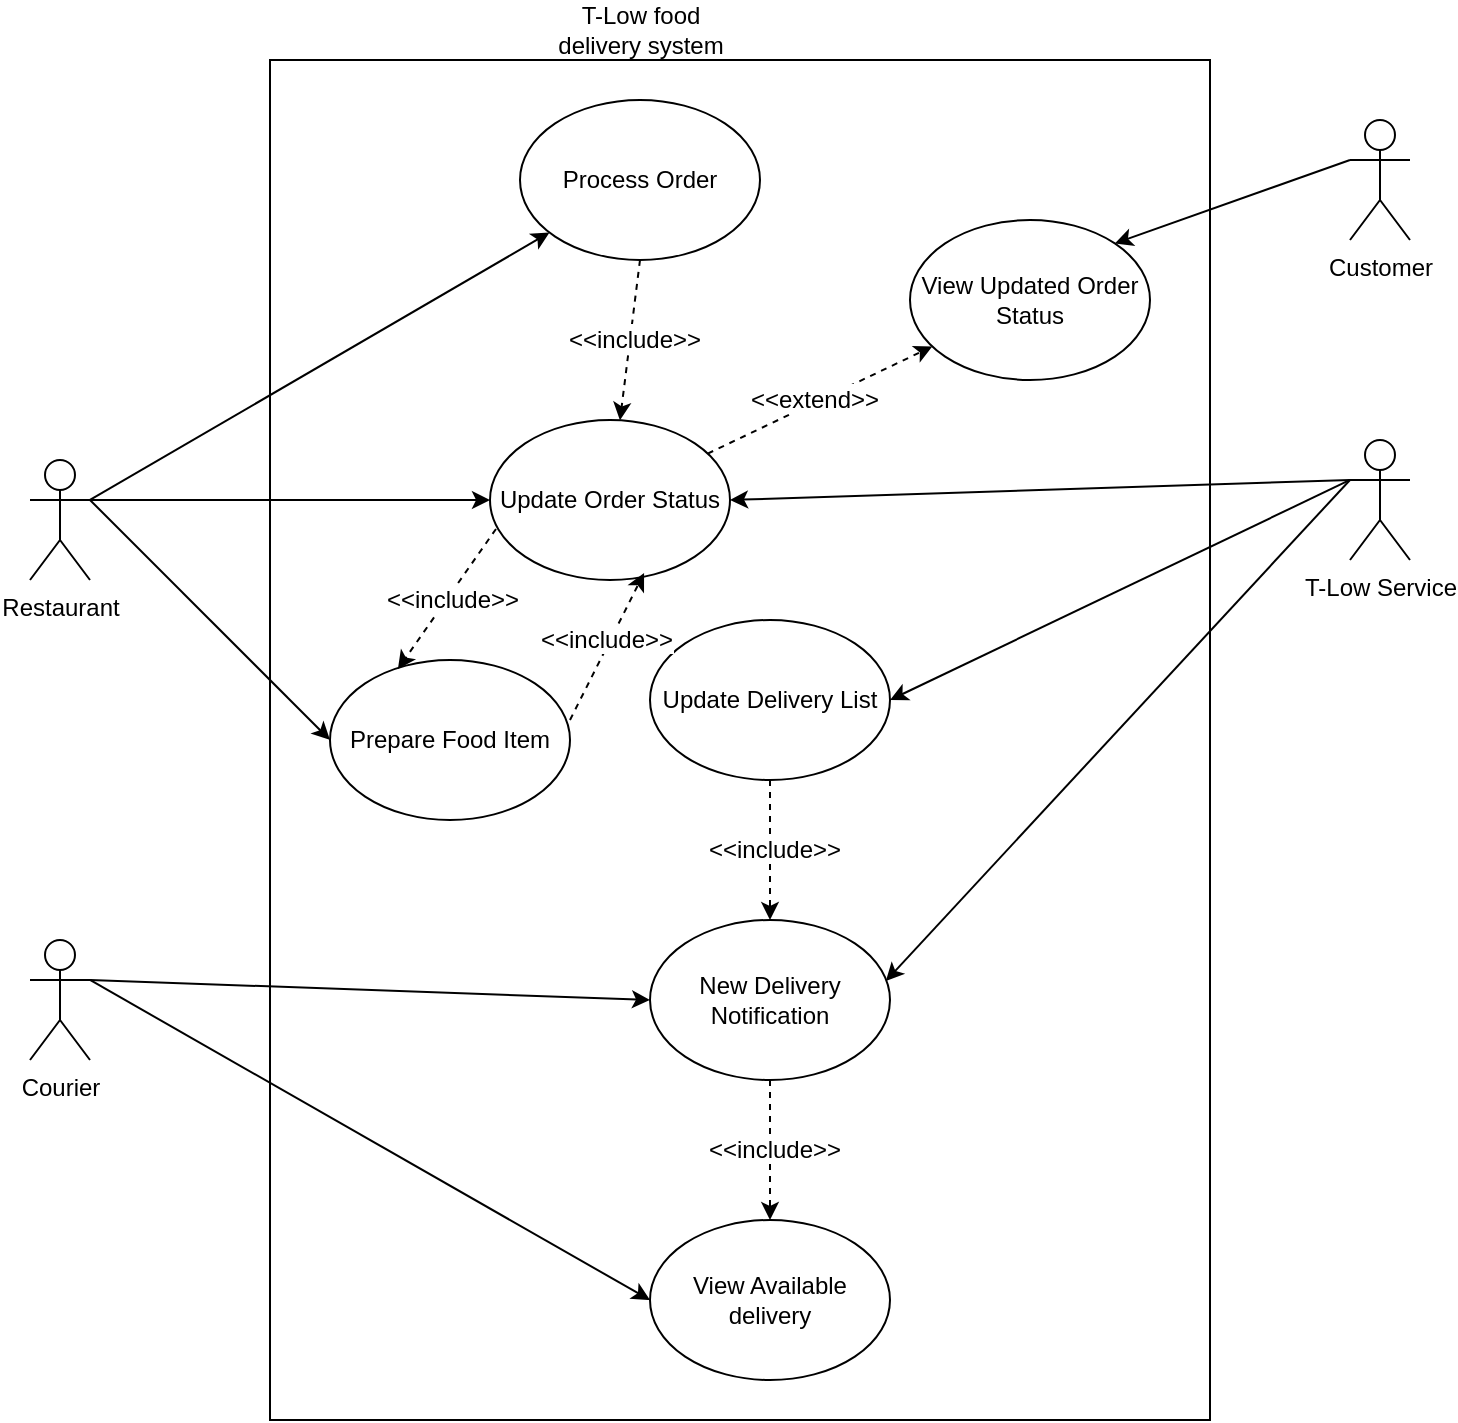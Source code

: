 <mxfile version="17.4.0" type="github">
  <diagram id="Hk2XE8P2p9fJhktpBbua" name="Page-1">
    <mxGraphModel dx="946" dy="1604" grid="1" gridSize="10" guides="1" tooltips="1" connect="1" arrows="1" fold="1" page="1" pageScale="1" pageWidth="850" pageHeight="1100" math="0" shadow="0">
      <root>
        <mxCell id="0" />
        <mxCell id="1" parent="0" />
        <mxCell id="bOuW3gJqVX_yY58FgyjO-1" value="" style="rounded=0;whiteSpace=wrap;html=1;" parent="1" vertex="1">
          <mxGeometry x="360" y="-140" width="470" height="680" as="geometry" />
        </mxCell>
        <mxCell id="bOuW3gJqVX_yY58FgyjO-2" value="T-Low food&lt;br style=&quot;font-size: 12px&quot;&gt;delivery system" style="text;html=1;strokeColor=none;fillColor=none;align=center;verticalAlign=middle;whiteSpace=wrap;rounded=0;fontSize=12;" parent="1" vertex="1">
          <mxGeometry x="497.5" y="-170" width="95" height="30" as="geometry" />
        </mxCell>
        <mxCell id="bOuW3gJqVX_yY58FgyjO-3" value="Restaurant" style="shape=umlActor;verticalLabelPosition=bottom;verticalAlign=top;html=1;outlineConnect=0;" parent="1" vertex="1">
          <mxGeometry x="240" y="60" width="30" height="60" as="geometry" />
        </mxCell>
        <mxCell id="bOuW3gJqVX_yY58FgyjO-4" value="Courier" style="shape=umlActor;verticalLabelPosition=bottom;verticalAlign=top;html=1;outlineConnect=0;" parent="1" vertex="1">
          <mxGeometry x="240" y="300" width="30" height="60" as="geometry" />
        </mxCell>
        <mxCell id="bOuW3gJqVX_yY58FgyjO-6" value="T-Low Service" style="shape=umlActor;verticalLabelPosition=bottom;verticalAlign=top;html=1;outlineConnect=0;" parent="1" vertex="1">
          <mxGeometry x="900" y="50" width="30" height="60" as="geometry" />
        </mxCell>
        <mxCell id="bOuW3gJqVX_yY58FgyjO-7" value="Customer" style="shape=umlActor;verticalLabelPosition=bottom;verticalAlign=top;html=1;outlineConnect=0;" parent="1" vertex="1">
          <mxGeometry x="900" y="-110" width="30" height="60" as="geometry" />
        </mxCell>
        <mxCell id="bOuW3gJqVX_yY58FgyjO-8" value="Process Order" style="ellipse;whiteSpace=wrap;html=1;" parent="1" vertex="1">
          <mxGeometry x="485" y="-120" width="120" height="80" as="geometry" />
        </mxCell>
        <mxCell id="bOuW3gJqVX_yY58FgyjO-10" value="" style="endArrow=classic;html=1;rounded=0;exitX=1;exitY=0.333;exitDx=0;exitDy=0;exitPerimeter=0;" parent="1" source="bOuW3gJqVX_yY58FgyjO-3" target="bOuW3gJqVX_yY58FgyjO-8" edge="1">
          <mxGeometry width="50" height="50" relative="1" as="geometry">
            <mxPoint x="530" y="160" as="sourcePoint" />
            <mxPoint x="580" y="110" as="targetPoint" />
          </mxGeometry>
        </mxCell>
        <mxCell id="bOuW3gJqVX_yY58FgyjO-11" value="Update Order Status" style="ellipse;whiteSpace=wrap;html=1;" parent="1" vertex="1">
          <mxGeometry x="470" y="40" width="120" height="80" as="geometry" />
        </mxCell>
        <mxCell id="bOuW3gJqVX_yY58FgyjO-12" value="" style="endArrow=classic;html=1;rounded=0;exitX=1;exitY=0.333;exitDx=0;exitDy=0;exitPerimeter=0;entryX=0;entryY=0.5;entryDx=0;entryDy=0;" parent="1" source="bOuW3gJqVX_yY58FgyjO-3" target="bOuW3gJqVX_yY58FgyjO-11" edge="1">
          <mxGeometry width="50" height="50" relative="1" as="geometry">
            <mxPoint x="530" y="160" as="sourcePoint" />
            <mxPoint x="580" y="110" as="targetPoint" />
          </mxGeometry>
        </mxCell>
        <mxCell id="bOuW3gJqVX_yY58FgyjO-13" value="" style="endArrow=classic;html=1;rounded=0;exitX=0;exitY=0.333;exitDx=0;exitDy=0;exitPerimeter=0;entryX=1;entryY=0.5;entryDx=0;entryDy=0;" parent="1" source="bOuW3gJqVX_yY58FgyjO-6" target="bOuW3gJqVX_yY58FgyjO-11" edge="1">
          <mxGeometry width="50" height="50" relative="1" as="geometry">
            <mxPoint x="530" y="210" as="sourcePoint" />
            <mxPoint x="580" y="160" as="targetPoint" />
          </mxGeometry>
        </mxCell>
        <mxCell id="bOuW3gJqVX_yY58FgyjO-14" value="Prepare Food Item" style="ellipse;whiteSpace=wrap;html=1;" parent="1" vertex="1">
          <mxGeometry x="390" y="160" width="120" height="80" as="geometry" />
        </mxCell>
        <mxCell id="bOuW3gJqVX_yY58FgyjO-15" value="" style="endArrow=classic;html=1;rounded=0;entryX=0;entryY=0.5;entryDx=0;entryDy=0;" parent="1" target="bOuW3gJqVX_yY58FgyjO-14" edge="1">
          <mxGeometry width="50" height="50" relative="1" as="geometry">
            <mxPoint x="270" y="80" as="sourcePoint" />
            <mxPoint x="580" y="200" as="targetPoint" />
          </mxGeometry>
        </mxCell>
        <mxCell id="bOuW3gJqVX_yY58FgyjO-16" value="Update Delivery List" style="ellipse;whiteSpace=wrap;html=1;" parent="1" vertex="1">
          <mxGeometry x="550" y="140" width="120" height="80" as="geometry" />
        </mxCell>
        <mxCell id="bOuW3gJqVX_yY58FgyjO-17" value="New Delivery Notification" style="ellipse;whiteSpace=wrap;html=1;" parent="1" vertex="1">
          <mxGeometry x="550" y="290" width="120" height="80" as="geometry" />
        </mxCell>
        <mxCell id="bOuW3gJqVX_yY58FgyjO-18" value="" style="endArrow=classic;html=1;rounded=0;entryX=1;entryY=0.5;entryDx=0;entryDy=0;exitX=0;exitY=0.333;exitDx=0;exitDy=0;exitPerimeter=0;" parent="1" source="bOuW3gJqVX_yY58FgyjO-6" target="bOuW3gJqVX_yY58FgyjO-16" edge="1">
          <mxGeometry width="50" height="50" relative="1" as="geometry">
            <mxPoint x="830" y="80" as="sourcePoint" />
            <mxPoint x="700" y="190" as="targetPoint" />
          </mxGeometry>
        </mxCell>
        <mxCell id="bOuW3gJqVX_yY58FgyjO-19" value="" style="endArrow=classic;html=1;rounded=0;entryX=0.983;entryY=0.381;entryDx=0;entryDy=0;entryPerimeter=0;exitX=0;exitY=0.333;exitDx=0;exitDy=0;exitPerimeter=0;" parent="1" source="bOuW3gJqVX_yY58FgyjO-6" target="bOuW3gJqVX_yY58FgyjO-17" edge="1">
          <mxGeometry width="50" height="50" relative="1" as="geometry">
            <mxPoint x="830" y="80" as="sourcePoint" />
            <mxPoint x="700" y="290" as="targetPoint" />
          </mxGeometry>
        </mxCell>
        <mxCell id="bOuW3gJqVX_yY58FgyjO-20" value="" style="html=1;labelBackgroundColor=#ffffff;startArrow=none;startFill=0;startSize=6;endArrow=classic;endFill=1;endSize=6;jettySize=auto;orthogonalLoop=1;strokeWidth=1;dashed=1;fontSize=14;rounded=0;exitX=0.5;exitY=1;exitDx=0;exitDy=0;" parent="1" source="bOuW3gJqVX_yY58FgyjO-8" target="bOuW3gJqVX_yY58FgyjO-11" edge="1">
          <mxGeometry width="60" height="60" relative="1" as="geometry">
            <mxPoint x="640" y="120" as="sourcePoint" />
            <mxPoint x="700" y="60" as="targetPoint" />
          </mxGeometry>
        </mxCell>
        <mxCell id="bOuW3gJqVX_yY58FgyjO-21" value="&lt;font style=&quot;font-size: 12px&quot;&gt;&amp;lt;&amp;lt;include&amp;gt;&amp;gt;&lt;/font&gt;" style="edgeLabel;html=1;align=center;verticalAlign=middle;resizable=0;points=[];fontSize=13;" parent="bOuW3gJqVX_yY58FgyjO-20" vertex="1" connectable="0">
          <mxGeometry x="-0.037" y="2" relative="1" as="geometry">
            <mxPoint as="offset" />
          </mxGeometry>
        </mxCell>
        <mxCell id="bOuW3gJqVX_yY58FgyjO-22" value="" style="html=1;labelBackgroundColor=#ffffff;startArrow=none;startFill=0;startSize=6;endArrow=classic;endFill=1;endSize=6;jettySize=auto;orthogonalLoop=1;strokeWidth=1;dashed=1;fontSize=14;rounded=0;entryX=0.283;entryY=0.056;entryDx=0;entryDy=0;entryPerimeter=0;exitX=0.025;exitY=0.681;exitDx=0;exitDy=0;exitPerimeter=0;" parent="1" source="bOuW3gJqVX_yY58FgyjO-11" target="bOuW3gJqVX_yY58FgyjO-14" edge="1">
          <mxGeometry width="60" height="60" relative="1" as="geometry">
            <mxPoint x="462.574" y="108.284" as="sourcePoint" />
            <mxPoint x="425" y="160" as="targetPoint" />
          </mxGeometry>
        </mxCell>
        <mxCell id="bOuW3gJqVX_yY58FgyjO-23" value="&lt;font style=&quot;font-size: 12px&quot;&gt;&amp;lt;&amp;lt;include&amp;gt;&amp;gt;&lt;/font&gt;" style="edgeLabel;html=1;align=center;verticalAlign=middle;resizable=0;points=[];fontSize=13;" parent="bOuW3gJqVX_yY58FgyjO-22" vertex="1" connectable="0">
          <mxGeometry x="-0.037" y="2" relative="1" as="geometry">
            <mxPoint as="offset" />
          </mxGeometry>
        </mxCell>
        <mxCell id="bOuW3gJqVX_yY58FgyjO-25" value="" style="endArrow=classic;html=1;rounded=0;fontSize=12;exitX=1;exitY=0.333;exitDx=0;exitDy=0;exitPerimeter=0;entryX=0;entryY=0.5;entryDx=0;entryDy=0;" parent="1" source="bOuW3gJqVX_yY58FgyjO-4" target="bOuW3gJqVX_yY58FgyjO-17" edge="1">
          <mxGeometry width="50" height="50" relative="1" as="geometry">
            <mxPoint x="650" y="440" as="sourcePoint" />
            <mxPoint x="700" y="390" as="targetPoint" />
          </mxGeometry>
        </mxCell>
        <mxCell id="bOuW3gJqVX_yY58FgyjO-26" value="" style="html=1;labelBackgroundColor=#ffffff;startArrow=none;startFill=0;startSize=6;endArrow=classic;endFill=1;endSize=6;jettySize=auto;orthogonalLoop=1;strokeWidth=1;dashed=1;fontSize=14;rounded=0;exitX=0.5;exitY=1;exitDx=0;exitDy=0;entryX=0.5;entryY=0;entryDx=0;entryDy=0;" parent="1" source="bOuW3gJqVX_yY58FgyjO-16" target="bOuW3gJqVX_yY58FgyjO-17" edge="1">
          <mxGeometry width="60" height="60" relative="1" as="geometry">
            <mxPoint x="612.574" y="270.004" as="sourcePoint" />
            <mxPoint x="540" y="351.72" as="targetPoint" />
          </mxGeometry>
        </mxCell>
        <mxCell id="bOuW3gJqVX_yY58FgyjO-27" value="&lt;font style=&quot;font-size: 12px&quot;&gt;&amp;lt;&amp;lt;include&amp;gt;&amp;gt;&lt;/font&gt;" style="edgeLabel;html=1;align=center;verticalAlign=middle;resizable=0;points=[];fontSize=13;" parent="bOuW3gJqVX_yY58FgyjO-26" vertex="1" connectable="0">
          <mxGeometry x="-0.037" y="2" relative="1" as="geometry">
            <mxPoint as="offset" />
          </mxGeometry>
        </mxCell>
        <mxCell id="bOuW3gJqVX_yY58FgyjO-28" value="View Available delivery" style="ellipse;whiteSpace=wrap;html=1;fontSize=12;" parent="1" vertex="1">
          <mxGeometry x="550" y="440" width="120" height="80" as="geometry" />
        </mxCell>
        <mxCell id="bOuW3gJqVX_yY58FgyjO-29" value="" style="endArrow=classic;html=1;rounded=0;fontSize=12;exitX=1;exitY=0.333;exitDx=0;exitDy=0;exitPerimeter=0;entryX=0;entryY=0.5;entryDx=0;entryDy=0;" parent="1" source="bOuW3gJqVX_yY58FgyjO-4" target="bOuW3gJqVX_yY58FgyjO-28" edge="1">
          <mxGeometry width="50" height="50" relative="1" as="geometry">
            <mxPoint x="650" y="520" as="sourcePoint" />
            <mxPoint x="700" y="470" as="targetPoint" />
          </mxGeometry>
        </mxCell>
        <mxCell id="bOuW3gJqVX_yY58FgyjO-30" value="" style="html=1;labelBackgroundColor=#ffffff;startArrow=none;startFill=0;startSize=6;endArrow=classic;endFill=1;endSize=6;jettySize=auto;orthogonalLoop=1;strokeWidth=1;dashed=1;fontSize=14;rounded=0;exitX=0.5;exitY=1;exitDx=0;exitDy=0;entryX=0.5;entryY=0;entryDx=0;entryDy=0;" parent="1" source="bOuW3gJqVX_yY58FgyjO-17" target="bOuW3gJqVX_yY58FgyjO-28" edge="1">
          <mxGeometry width="60" height="60" relative="1" as="geometry">
            <mxPoint x="599.5" y="420" as="sourcePoint" />
            <mxPoint x="599.5" y="480" as="targetPoint" />
          </mxGeometry>
        </mxCell>
        <mxCell id="bOuW3gJqVX_yY58FgyjO-31" value="&lt;font style=&quot;font-size: 12px&quot;&gt;&amp;lt;&amp;lt;include&amp;gt;&amp;gt;&lt;/font&gt;" style="edgeLabel;html=1;align=center;verticalAlign=middle;resizable=0;points=[];fontSize=13;" parent="bOuW3gJqVX_yY58FgyjO-30" vertex="1" connectable="0">
          <mxGeometry x="-0.037" y="2" relative="1" as="geometry">
            <mxPoint as="offset" />
          </mxGeometry>
        </mxCell>
        <mxCell id="bOuW3gJqVX_yY58FgyjO-32" style="edgeStyle=orthogonalEdgeStyle;rounded=0;orthogonalLoop=1;jettySize=auto;html=1;exitX=0.5;exitY=1;exitDx=0;exitDy=0;fontSize=12;" parent="1" source="bOuW3gJqVX_yY58FgyjO-28" target="bOuW3gJqVX_yY58FgyjO-28" edge="1">
          <mxGeometry relative="1" as="geometry" />
        </mxCell>
        <mxCell id="bOuW3gJqVX_yY58FgyjO-36" value="View Updated Order Status" style="ellipse;whiteSpace=wrap;html=1;fontSize=12;" parent="1" vertex="1">
          <mxGeometry x="680" y="-60" width="120" height="80" as="geometry" />
        </mxCell>
        <mxCell id="bOuW3gJqVX_yY58FgyjO-37" value="" style="endArrow=classic;html=1;rounded=0;fontSize=12;exitX=0;exitY=0.333;exitDx=0;exitDy=0;exitPerimeter=0;entryX=1;entryY=0;entryDx=0;entryDy=0;" parent="1" source="bOuW3gJqVX_yY58FgyjO-7" target="bOuW3gJqVX_yY58FgyjO-36" edge="1">
          <mxGeometry width="50" height="50" relative="1" as="geometry">
            <mxPoint x="680" y="-60" as="sourcePoint" />
            <mxPoint x="730" y="-110" as="targetPoint" />
          </mxGeometry>
        </mxCell>
        <mxCell id="bOuW3gJqVX_yY58FgyjO-38" value="" style="html=1;labelBackgroundColor=#ffffff;startArrow=none;startFill=0;startSize=6;endArrow=classic;endFill=1;endSize=6;jettySize=auto;orthogonalLoop=1;strokeWidth=1;dashed=1;fontSize=14;rounded=0;" parent="1" source="bOuW3gJqVX_yY58FgyjO-11" target="bOuW3gJqVX_yY58FgyjO-36" edge="1">
          <mxGeometry width="60" height="60" relative="1" as="geometry">
            <mxPoint x="630" as="sourcePoint" />
            <mxPoint x="630" y="60" as="targetPoint" />
          </mxGeometry>
        </mxCell>
        <mxCell id="bOuW3gJqVX_yY58FgyjO-39" value="&lt;font style=&quot;font-size: 12px&quot;&gt;&amp;lt;&amp;lt;extend&amp;gt;&amp;gt;&lt;/font&gt;" style="edgeLabel;html=1;align=center;verticalAlign=middle;resizable=0;points=[];fontSize=13;" parent="bOuW3gJqVX_yY58FgyjO-38" vertex="1" connectable="0">
          <mxGeometry x="-0.037" y="2" relative="1" as="geometry">
            <mxPoint as="offset" />
          </mxGeometry>
        </mxCell>
        <mxCell id="vU9oZSXtu8CgFcxGequi-1" value="" style="html=1;labelBackgroundColor=#ffffff;startArrow=none;startFill=0;startSize=6;endArrow=classic;endFill=1;endSize=6;jettySize=auto;orthogonalLoop=1;strokeWidth=1;dashed=1;fontSize=14;rounded=0;entryX=0.642;entryY=0.956;entryDx=0;entryDy=0;exitX=1;exitY=0.375;exitDx=0;exitDy=0;exitPerimeter=0;entryPerimeter=0;" edge="1" parent="1" source="bOuW3gJqVX_yY58FgyjO-14" target="bOuW3gJqVX_yY58FgyjO-11">
          <mxGeometry width="60" height="60" relative="1" as="geometry">
            <mxPoint x="485" y="170" as="sourcePoint" />
            <mxPoint x="545" y="110" as="targetPoint" />
          </mxGeometry>
        </mxCell>
        <mxCell id="vU9oZSXtu8CgFcxGequi-2" value="&lt;font style=&quot;font-size: 12px&quot;&gt;&amp;lt;&amp;lt;include&amp;gt;&amp;gt;&lt;/font&gt;" style="edgeLabel;html=1;align=center;verticalAlign=middle;resizable=0;points=[];fontSize=13;" vertex="1" connectable="0" parent="1">
          <mxGeometry x="465.986" y="149.075" as="geometry">
            <mxPoint x="62" as="offset" />
          </mxGeometry>
        </mxCell>
      </root>
    </mxGraphModel>
  </diagram>
</mxfile>
